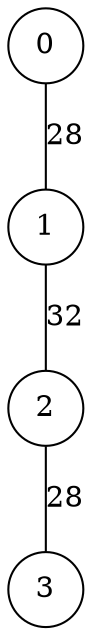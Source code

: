 graph qubit_interaction_graph {
    node [shape=circle];
    0 -- 1 [label=28];
    1 -- 2 [label=32];
    2 -- 3 [label=28];
}